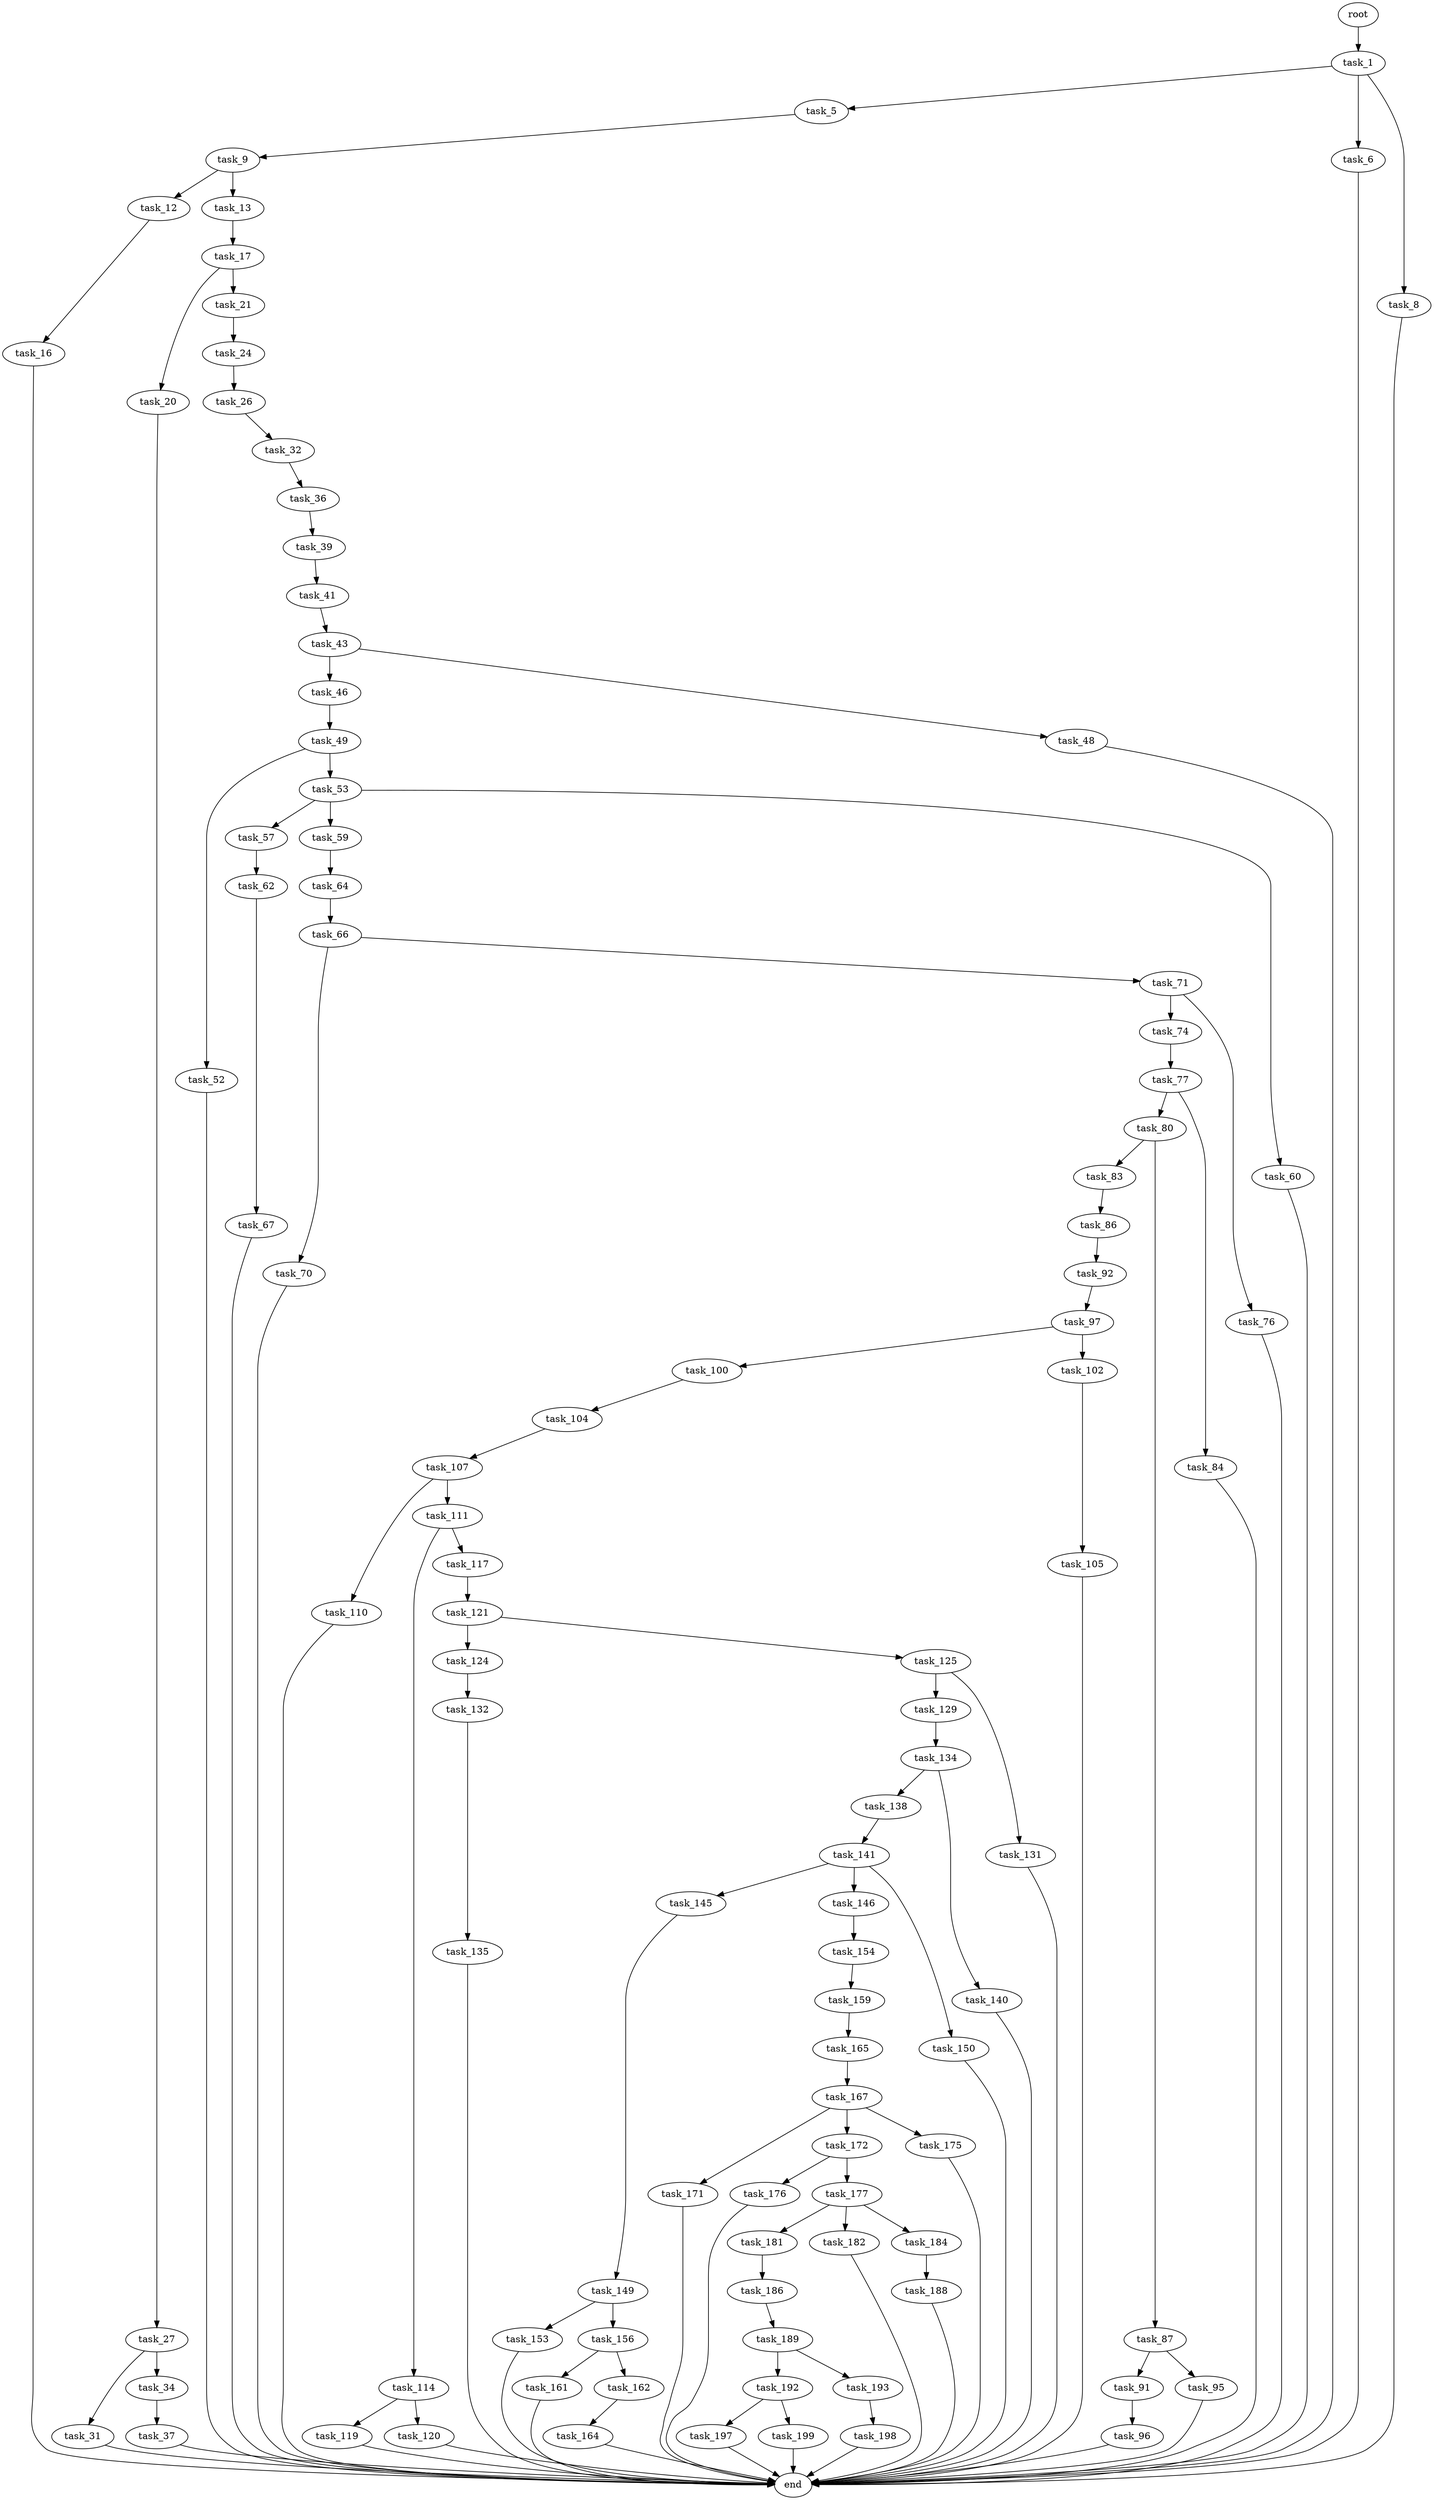 digraph G {
  root [size="0.000000"];
  task_1 [size="4936601422.000000"];
  task_5 [size="160674501031.000000"];
  task_6 [size="28676883036.000000"];
  task_8 [size="420885513882.000000"];
  task_9 [size="549755813888.000000"];
  end [size="0.000000"];
  task_12 [size="3787150762.000000"];
  task_13 [size="2122821315.000000"];
  task_16 [size="17476119258.000000"];
  task_17 [size="34318060903.000000"];
  task_20 [size="16859590752.000000"];
  task_21 [size="863878963027.000000"];
  task_27 [size="359582519794.000000"];
  task_24 [size="549755813888.000000"];
  task_26 [size="782757789696.000000"];
  task_32 [size="43420269794.000000"];
  task_31 [size="28991029248.000000"];
  task_34 [size="1073741824000.000000"];
  task_36 [size="197409456292.000000"];
  task_37 [size="549755813888.000000"];
  task_39 [size="368293445632.000000"];
  task_41 [size="8589934592.000000"];
  task_43 [size="39534583517.000000"];
  task_46 [size="231928233984.000000"];
  task_48 [size="28991029248.000000"];
  task_49 [size="17501871051.000000"];
  task_52 [size="110291105345.000000"];
  task_53 [size="1777227380.000000"];
  task_57 [size="651574193938.000000"];
  task_59 [size="549755813888.000000"];
  task_60 [size="255530906703.000000"];
  task_62 [size="26329407911.000000"];
  task_64 [size="8589934592.000000"];
  task_67 [size="549755813888.000000"];
  task_66 [size="134217728000.000000"];
  task_70 [size="30339295500.000000"];
  task_71 [size="231928233984.000000"];
  task_74 [size="11565283915.000000"];
  task_76 [size="199837742208.000000"];
  task_77 [size="8589934592.000000"];
  task_80 [size="68985067041.000000"];
  task_84 [size="13366331057.000000"];
  task_83 [size="28991029248.000000"];
  task_87 [size="742924107484.000000"];
  task_86 [size="549755813888.000000"];
  task_92 [size="88446551112.000000"];
  task_91 [size="6830600578.000000"];
  task_95 [size="9299093818.000000"];
  task_96 [size="1073741824000.000000"];
  task_97 [size="218167913692.000000"];
  task_100 [size="386173651240.000000"];
  task_102 [size="6829334338.000000"];
  task_104 [size="28991029248.000000"];
  task_105 [size="14138084601.000000"];
  task_107 [size="101160768585.000000"];
  task_110 [size="5205960688.000000"];
  task_111 [size="231928233984.000000"];
  task_114 [size="18466326848.000000"];
  task_117 [size="34462394083.000000"];
  task_119 [size="1073741824000.000000"];
  task_120 [size="13300823067.000000"];
  task_121 [size="14167105008.000000"];
  task_124 [size="139758548016.000000"];
  task_125 [size="782757789696.000000"];
  task_132 [size="7544210479.000000"];
  task_129 [size="27885569506.000000"];
  task_131 [size="1073741824000.000000"];
  task_134 [size="28991029248.000000"];
  task_135 [size="4685751690.000000"];
  task_138 [size="368293445632.000000"];
  task_140 [size="12573992891.000000"];
  task_141 [size="8589934592.000000"];
  task_145 [size="6558767982.000000"];
  task_146 [size="559382059665.000000"];
  task_150 [size="549755813888.000000"];
  task_149 [size="879265922548.000000"];
  task_154 [size="95721514244.000000"];
  task_153 [size="14901176988.000000"];
  task_156 [size="1750773543.000000"];
  task_159 [size="134217728000.000000"];
  task_161 [size="23849880081.000000"];
  task_162 [size="592895892332.000000"];
  task_165 [size="2427606793.000000"];
  task_164 [size="1103262994858.000000"];
  task_167 [size="184563191367.000000"];
  task_171 [size="93352201760.000000"];
  task_172 [size="475962306560.000000"];
  task_175 [size="368293445632.000000"];
  task_176 [size="782757789696.000000"];
  task_177 [size="782757789696.000000"];
  task_181 [size="235229998380.000000"];
  task_182 [size="231928233984.000000"];
  task_184 [size="18485166225.000000"];
  task_186 [size="44641730639.000000"];
  task_188 [size="1572265528.000000"];
  task_189 [size="1811545471.000000"];
  task_192 [size="156172845300.000000"];
  task_193 [size="3533364000.000000"];
  task_197 [size="10259180224.000000"];
  task_199 [size="360654429148.000000"];
  task_198 [size="9929722908.000000"];

  root -> task_1 [size="1.000000"];
  task_1 -> task_5 [size="134217728.000000"];
  task_1 -> task_6 [size="134217728.000000"];
  task_1 -> task_8 [size="134217728.000000"];
  task_5 -> task_9 [size="411041792.000000"];
  task_6 -> end [size="1.000000"];
  task_8 -> end [size="1.000000"];
  task_9 -> task_12 [size="536870912.000000"];
  task_9 -> task_13 [size="536870912.000000"];
  task_12 -> task_16 [size="301989888.000000"];
  task_13 -> task_17 [size="33554432.000000"];
  task_16 -> end [size="1.000000"];
  task_17 -> task_20 [size="838860800.000000"];
  task_17 -> task_21 [size="838860800.000000"];
  task_20 -> task_27 [size="536870912.000000"];
  task_21 -> task_24 [size="838860800.000000"];
  task_27 -> task_31 [size="301989888.000000"];
  task_27 -> task_34 [size="301989888.000000"];
  task_24 -> task_26 [size="536870912.000000"];
  task_26 -> task_32 [size="679477248.000000"];
  task_32 -> task_36 [size="679477248.000000"];
  task_31 -> end [size="1.000000"];
  task_34 -> task_37 [size="838860800.000000"];
  task_36 -> task_39 [size="209715200.000000"];
  task_37 -> end [size="1.000000"];
  task_39 -> task_41 [size="411041792.000000"];
  task_41 -> task_43 [size="33554432.000000"];
  task_43 -> task_46 [size="33554432.000000"];
  task_43 -> task_48 [size="33554432.000000"];
  task_46 -> task_49 [size="301989888.000000"];
  task_48 -> end [size="1.000000"];
  task_49 -> task_52 [size="75497472.000000"];
  task_49 -> task_53 [size="75497472.000000"];
  task_52 -> end [size="1.000000"];
  task_53 -> task_57 [size="33554432.000000"];
  task_53 -> task_59 [size="33554432.000000"];
  task_53 -> task_60 [size="33554432.000000"];
  task_57 -> task_62 [size="411041792.000000"];
  task_59 -> task_64 [size="536870912.000000"];
  task_60 -> end [size="1.000000"];
  task_62 -> task_67 [size="75497472.000000"];
  task_64 -> task_66 [size="33554432.000000"];
  task_67 -> end [size="1.000000"];
  task_66 -> task_70 [size="209715200.000000"];
  task_66 -> task_71 [size="209715200.000000"];
  task_70 -> end [size="1.000000"];
  task_71 -> task_74 [size="301989888.000000"];
  task_71 -> task_76 [size="301989888.000000"];
  task_74 -> task_77 [size="301989888.000000"];
  task_76 -> end [size="1.000000"];
  task_77 -> task_80 [size="33554432.000000"];
  task_77 -> task_84 [size="33554432.000000"];
  task_80 -> task_83 [size="75497472.000000"];
  task_80 -> task_87 [size="75497472.000000"];
  task_84 -> end [size="1.000000"];
  task_83 -> task_86 [size="75497472.000000"];
  task_87 -> task_91 [size="536870912.000000"];
  task_87 -> task_95 [size="536870912.000000"];
  task_86 -> task_92 [size="536870912.000000"];
  task_92 -> task_97 [size="134217728.000000"];
  task_91 -> task_96 [size="134217728.000000"];
  task_95 -> end [size="1.000000"];
  task_96 -> end [size="1.000000"];
  task_97 -> task_100 [size="679477248.000000"];
  task_97 -> task_102 [size="679477248.000000"];
  task_100 -> task_104 [size="536870912.000000"];
  task_102 -> task_105 [size="134217728.000000"];
  task_104 -> task_107 [size="75497472.000000"];
  task_105 -> end [size="1.000000"];
  task_107 -> task_110 [size="209715200.000000"];
  task_107 -> task_111 [size="209715200.000000"];
  task_110 -> end [size="1.000000"];
  task_111 -> task_114 [size="301989888.000000"];
  task_111 -> task_117 [size="301989888.000000"];
  task_114 -> task_119 [size="411041792.000000"];
  task_114 -> task_120 [size="411041792.000000"];
  task_117 -> task_121 [size="679477248.000000"];
  task_119 -> end [size="1.000000"];
  task_120 -> end [size="1.000000"];
  task_121 -> task_124 [size="679477248.000000"];
  task_121 -> task_125 [size="679477248.000000"];
  task_124 -> task_132 [size="134217728.000000"];
  task_125 -> task_129 [size="679477248.000000"];
  task_125 -> task_131 [size="679477248.000000"];
  task_132 -> task_135 [size="209715200.000000"];
  task_129 -> task_134 [size="33554432.000000"];
  task_131 -> end [size="1.000000"];
  task_134 -> task_138 [size="75497472.000000"];
  task_134 -> task_140 [size="75497472.000000"];
  task_135 -> end [size="1.000000"];
  task_138 -> task_141 [size="411041792.000000"];
  task_140 -> end [size="1.000000"];
  task_141 -> task_145 [size="33554432.000000"];
  task_141 -> task_146 [size="33554432.000000"];
  task_141 -> task_150 [size="33554432.000000"];
  task_145 -> task_149 [size="536870912.000000"];
  task_146 -> task_154 [size="411041792.000000"];
  task_150 -> end [size="1.000000"];
  task_149 -> task_153 [size="536870912.000000"];
  task_149 -> task_156 [size="536870912.000000"];
  task_154 -> task_159 [size="301989888.000000"];
  task_153 -> end [size="1.000000"];
  task_156 -> task_161 [size="33554432.000000"];
  task_156 -> task_162 [size="33554432.000000"];
  task_159 -> task_165 [size="209715200.000000"];
  task_161 -> end [size="1.000000"];
  task_162 -> task_164 [size="679477248.000000"];
  task_165 -> task_167 [size="75497472.000000"];
  task_164 -> end [size="1.000000"];
  task_167 -> task_171 [size="679477248.000000"];
  task_167 -> task_172 [size="679477248.000000"];
  task_167 -> task_175 [size="679477248.000000"];
  task_171 -> end [size="1.000000"];
  task_172 -> task_176 [size="536870912.000000"];
  task_172 -> task_177 [size="536870912.000000"];
  task_175 -> end [size="1.000000"];
  task_176 -> end [size="1.000000"];
  task_177 -> task_181 [size="679477248.000000"];
  task_177 -> task_182 [size="679477248.000000"];
  task_177 -> task_184 [size="679477248.000000"];
  task_181 -> task_186 [size="536870912.000000"];
  task_182 -> end [size="1.000000"];
  task_184 -> task_188 [size="301989888.000000"];
  task_186 -> task_189 [size="33554432.000000"];
  task_188 -> end [size="1.000000"];
  task_189 -> task_192 [size="134217728.000000"];
  task_189 -> task_193 [size="134217728.000000"];
  task_192 -> task_197 [size="134217728.000000"];
  task_192 -> task_199 [size="134217728.000000"];
  task_193 -> task_198 [size="75497472.000000"];
  task_197 -> end [size="1.000000"];
  task_199 -> end [size="1.000000"];
  task_198 -> end [size="1.000000"];
}
